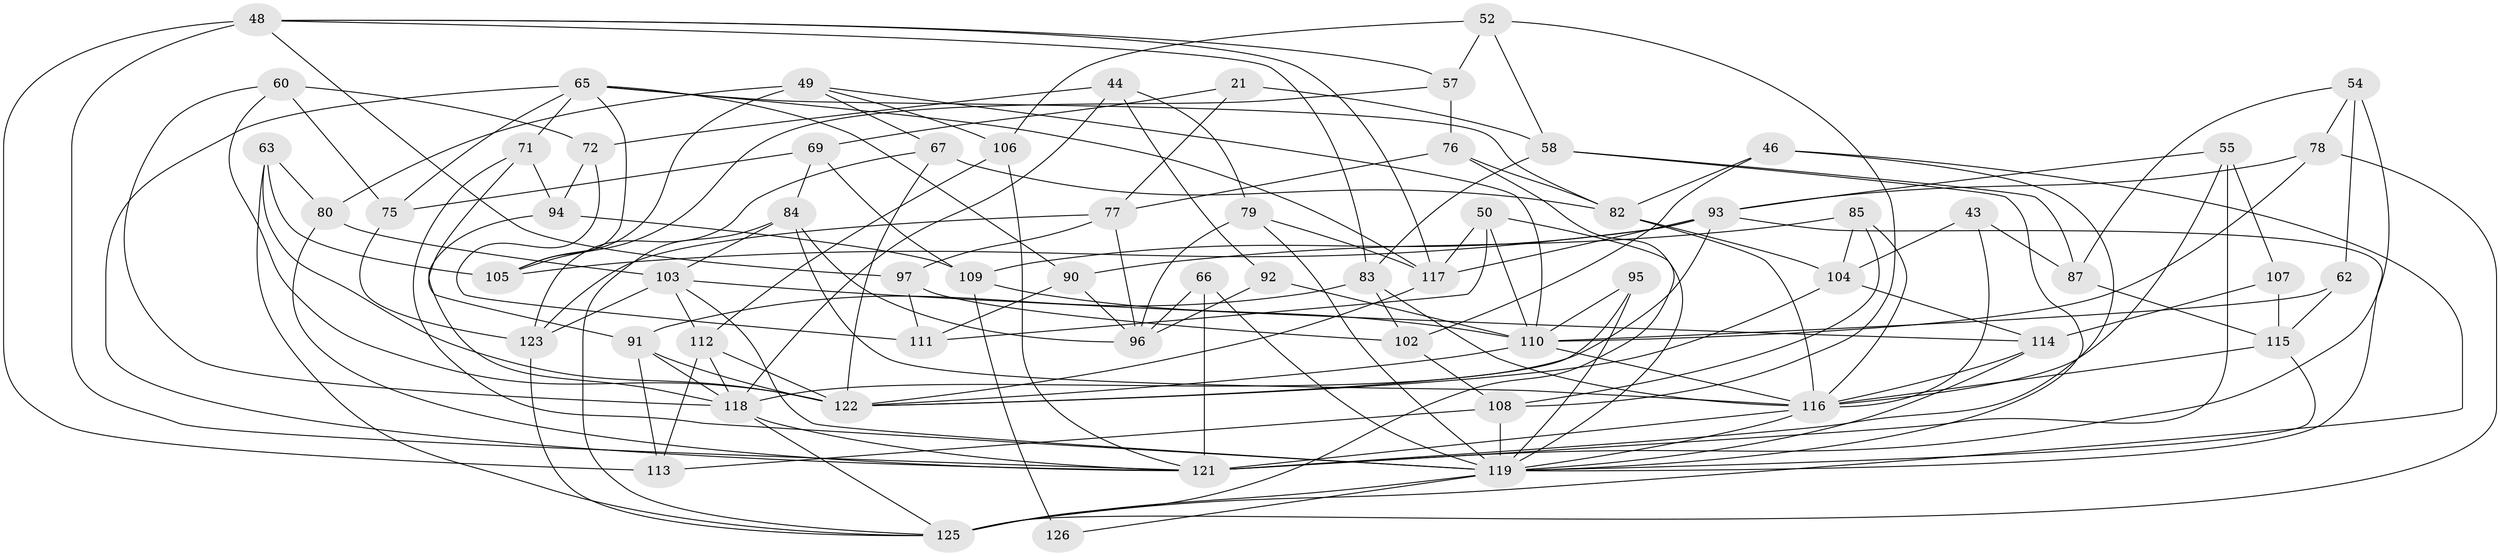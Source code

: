 // original degree distribution, {4: 1.0}
// Generated by graph-tools (version 1.1) at 2025/57/03/09/25 04:57:31]
// undirected, 63 vertices, 157 edges
graph export_dot {
graph [start="1"]
  node [color=gray90,style=filled];
  21;
  43;
  44;
  46;
  48 [super="+1+20"];
  49 [super="+14"];
  50;
  52;
  54;
  55 [super="+51"];
  57;
  58 [super="+3"];
  60;
  62;
  63;
  65 [super="+12+35"];
  66;
  67;
  69;
  71;
  72;
  75;
  76;
  77 [super="+73"];
  78;
  79;
  80;
  82 [super="+42"];
  83 [super="+74"];
  84 [super="+53"];
  85;
  87;
  90;
  91 [super="+31"];
  92;
  93 [super="+30+68"];
  94;
  95;
  96 [super="+38"];
  97;
  102;
  103 [super="+81"];
  104 [super="+37"];
  105 [super="+18"];
  106;
  107;
  108 [super="+25"];
  109 [super="+70"];
  110 [super="+13+89+99"];
  111;
  112 [super="+36+100"];
  113 [super="+64"];
  114 [super="+59"];
  115 [super="+88"];
  116 [super="+34+86+101"];
  117 [super="+56"];
  118 [super="+32"];
  119 [super="+24+17+11+16"];
  121 [super="+40+22+120"];
  122 [super="+98"];
  123 [super="+45"];
  125 [super="+15+47+124"];
  126;
  21 -- 69;
  21 -- 58 [weight=2];
  21 -- 77;
  43 -- 87;
  43 -- 104 [weight=2];
  43 -- 116;
  44 -- 92;
  44 -- 79;
  44 -- 118;
  44 -- 72;
  46 -- 102;
  46 -- 82;
  46 -- 121;
  46 -- 125;
  48 -- 113 [weight=2];
  48 -- 57;
  48 -- 97;
  48 -- 121 [weight=2];
  48 -- 117;
  48 -- 83;
  49 -- 80;
  49 -- 105 [weight=2];
  49 -- 106;
  49 -- 67;
  49 -- 110;
  50 -- 110;
  50 -- 111;
  50 -- 117;
  50 -- 119;
  52 -- 108;
  52 -- 106;
  52 -- 57;
  52 -- 58;
  54 -- 78;
  54 -- 121;
  54 -- 62;
  54 -- 87;
  55 -- 107;
  55 -- 121 [weight=3];
  55 -- 93;
  55 -- 116;
  57 -- 105;
  57 -- 76;
  58 -- 83;
  58 -- 87;
  58 -- 119;
  60 -- 72;
  60 -- 75;
  60 -- 118;
  60 -- 122;
  62 -- 115;
  62 -- 110 [weight=2];
  63 -- 80;
  63 -- 122;
  63 -- 105;
  63 -- 125;
  65 -- 71;
  65 -- 121 [weight=2];
  65 -- 90;
  65 -- 105;
  65 -- 75;
  65 -- 117;
  65 -- 82;
  66 -- 119;
  66 -- 121 [weight=2];
  66 -- 96;
  67 -- 82;
  67 -- 123;
  67 -- 122;
  69 -- 75;
  69 -- 109;
  69 -- 84;
  71 -- 94;
  71 -- 119;
  71 -- 91;
  72 -- 111;
  72 -- 94;
  75 -- 123;
  76 -- 77;
  76 -- 125;
  76 -- 82;
  77 -- 123 [weight=2];
  77 -- 97;
  77 -- 96;
  78 -- 125;
  78 -- 110;
  78 -- 93;
  79 -- 96;
  79 -- 119;
  79 -- 117;
  80 -- 103;
  80 -- 121;
  82 -- 104;
  82 -- 116;
  83 -- 102;
  83 -- 91 [weight=2];
  83 -- 116;
  84 -- 125 [weight=2];
  84 -- 103;
  84 -- 96;
  84 -- 116;
  85 -- 90;
  85 -- 116;
  85 -- 104;
  85 -- 108;
  87 -- 115;
  90 -- 111;
  90 -- 96;
  91 -- 113;
  91 -- 118;
  91 -- 122;
  92 -- 110 [weight=2];
  92 -- 96;
  93 -- 109;
  93 -- 105;
  93 -- 117 [weight=3];
  93 -- 119 [weight=2];
  93 -- 118;
  94 -- 109;
  94 -- 118;
  95 -- 119;
  95 -- 110 [weight=2];
  95 -- 122;
  97 -- 111;
  97 -- 102;
  102 -- 108;
  103 -- 123 [weight=3];
  103 -- 119 [weight=2];
  103 -- 112 [weight=2];
  103 -- 114;
  104 -- 122;
  104 -- 114;
  106 -- 121;
  106 -- 112;
  107 -- 114 [weight=2];
  107 -- 115;
  108 -- 113;
  108 -- 119 [weight=2];
  109 -- 126 [weight=2];
  109 -- 110;
  110 -- 122;
  110 -- 116;
  112 -- 113 [weight=2];
  112 -- 122 [weight=2];
  112 -- 118;
  114 -- 119;
  114 -- 116;
  115 -- 116 [weight=2];
  115 -- 119;
  116 -- 119 [weight=2];
  116 -- 121 [weight=2];
  117 -- 122;
  118 -- 121;
  118 -- 125;
  119 -- 126 [weight=2];
  119 -- 125 [weight=2];
  123 -- 125;
}
